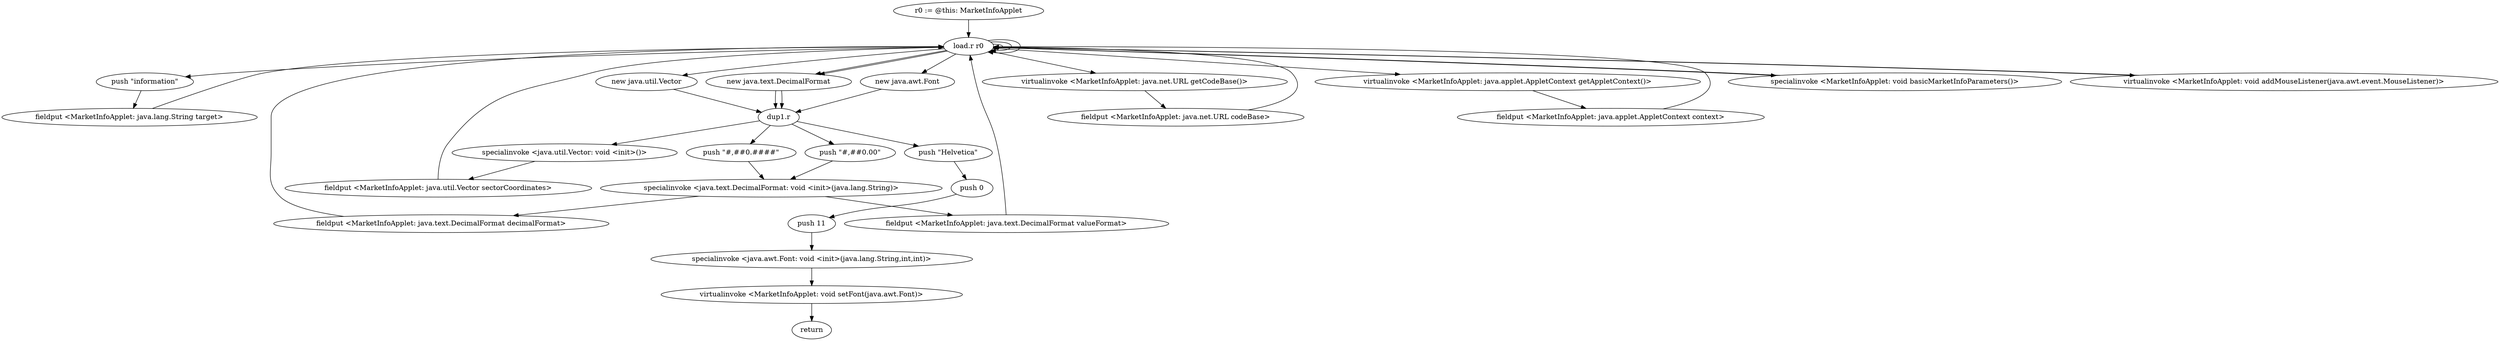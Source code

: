 digraph "" {
    "r0 := @this: MarketInfoApplet"
    "load.r r0"
    "r0 := @this: MarketInfoApplet"->"load.r r0";
    "push \"information\""
    "load.r r0"->"push \"information\"";
    "fieldput <MarketInfoApplet: java.lang.String target>"
    "push \"information\""->"fieldput <MarketInfoApplet: java.lang.String target>";
    "fieldput <MarketInfoApplet: java.lang.String target>"->"load.r r0";
    "new java.util.Vector"
    "load.r r0"->"new java.util.Vector";
    "dup1.r"
    "new java.util.Vector"->"dup1.r";
    "specialinvoke <java.util.Vector: void <init>()>"
    "dup1.r"->"specialinvoke <java.util.Vector: void <init>()>";
    "fieldput <MarketInfoApplet: java.util.Vector sectorCoordinates>"
    "specialinvoke <java.util.Vector: void <init>()>"->"fieldput <MarketInfoApplet: java.util.Vector sectorCoordinates>";
    "fieldput <MarketInfoApplet: java.util.Vector sectorCoordinates>"->"load.r r0";
    "load.r r0"->"load.r r0";
    "virtualinvoke <MarketInfoApplet: java.net.URL getCodeBase()>"
    "load.r r0"->"virtualinvoke <MarketInfoApplet: java.net.URL getCodeBase()>";
    "fieldput <MarketInfoApplet: java.net.URL codeBase>"
    "virtualinvoke <MarketInfoApplet: java.net.URL getCodeBase()>"->"fieldput <MarketInfoApplet: java.net.URL codeBase>";
    "fieldput <MarketInfoApplet: java.net.URL codeBase>"->"load.r r0";
    "load.r r0"->"load.r r0";
    "virtualinvoke <MarketInfoApplet: java.applet.AppletContext getAppletContext()>"
    "load.r r0"->"virtualinvoke <MarketInfoApplet: java.applet.AppletContext getAppletContext()>";
    "fieldput <MarketInfoApplet: java.applet.AppletContext context>"
    "virtualinvoke <MarketInfoApplet: java.applet.AppletContext getAppletContext()>"->"fieldput <MarketInfoApplet: java.applet.AppletContext context>";
    "fieldput <MarketInfoApplet: java.applet.AppletContext context>"->"load.r r0";
    "new java.text.DecimalFormat"
    "load.r r0"->"new java.text.DecimalFormat";
    "new java.text.DecimalFormat"->"dup1.r";
    "push \"#,##0.####\""
    "dup1.r"->"push \"#,##0.####\"";
    "specialinvoke <java.text.DecimalFormat: void <init>(java.lang.String)>"
    "push \"#,##0.####\""->"specialinvoke <java.text.DecimalFormat: void <init>(java.lang.String)>";
    "fieldput <MarketInfoApplet: java.text.DecimalFormat decimalFormat>"
    "specialinvoke <java.text.DecimalFormat: void <init>(java.lang.String)>"->"fieldput <MarketInfoApplet: java.text.DecimalFormat decimalFormat>";
    "fieldput <MarketInfoApplet: java.text.DecimalFormat decimalFormat>"->"load.r r0";
    "load.r r0"->"new java.text.DecimalFormat";
    "new java.text.DecimalFormat"->"dup1.r";
    "push \"#,##0.00\""
    "dup1.r"->"push \"#,##0.00\"";
    "push \"#,##0.00\""->"specialinvoke <java.text.DecimalFormat: void <init>(java.lang.String)>";
    "fieldput <MarketInfoApplet: java.text.DecimalFormat valueFormat>"
    "specialinvoke <java.text.DecimalFormat: void <init>(java.lang.String)>"->"fieldput <MarketInfoApplet: java.text.DecimalFormat valueFormat>";
    "fieldput <MarketInfoApplet: java.text.DecimalFormat valueFormat>"->"load.r r0";
    "specialinvoke <MarketInfoApplet: void basicMarketInfoParameters()>"
    "load.r r0"->"specialinvoke <MarketInfoApplet: void basicMarketInfoParameters()>";
    "specialinvoke <MarketInfoApplet: void basicMarketInfoParameters()>"->"load.r r0";
    "load.r r0"->"load.r r0";
    "virtualinvoke <MarketInfoApplet: void addMouseListener(java.awt.event.MouseListener)>"
    "load.r r0"->"virtualinvoke <MarketInfoApplet: void addMouseListener(java.awt.event.MouseListener)>";
    "virtualinvoke <MarketInfoApplet: void addMouseListener(java.awt.event.MouseListener)>"->"load.r r0";
    "new java.awt.Font"
    "load.r r0"->"new java.awt.Font";
    "new java.awt.Font"->"dup1.r";
    "push \"Helvetica\""
    "dup1.r"->"push \"Helvetica\"";
    "push 0"
    "push \"Helvetica\""->"push 0";
    "push 11"
    "push 0"->"push 11";
    "specialinvoke <java.awt.Font: void <init>(java.lang.String,int,int)>"
    "push 11"->"specialinvoke <java.awt.Font: void <init>(java.lang.String,int,int)>";
    "virtualinvoke <MarketInfoApplet: void setFont(java.awt.Font)>"
    "specialinvoke <java.awt.Font: void <init>(java.lang.String,int,int)>"->"virtualinvoke <MarketInfoApplet: void setFont(java.awt.Font)>";
    "return"
    "virtualinvoke <MarketInfoApplet: void setFont(java.awt.Font)>"->"return";
}

